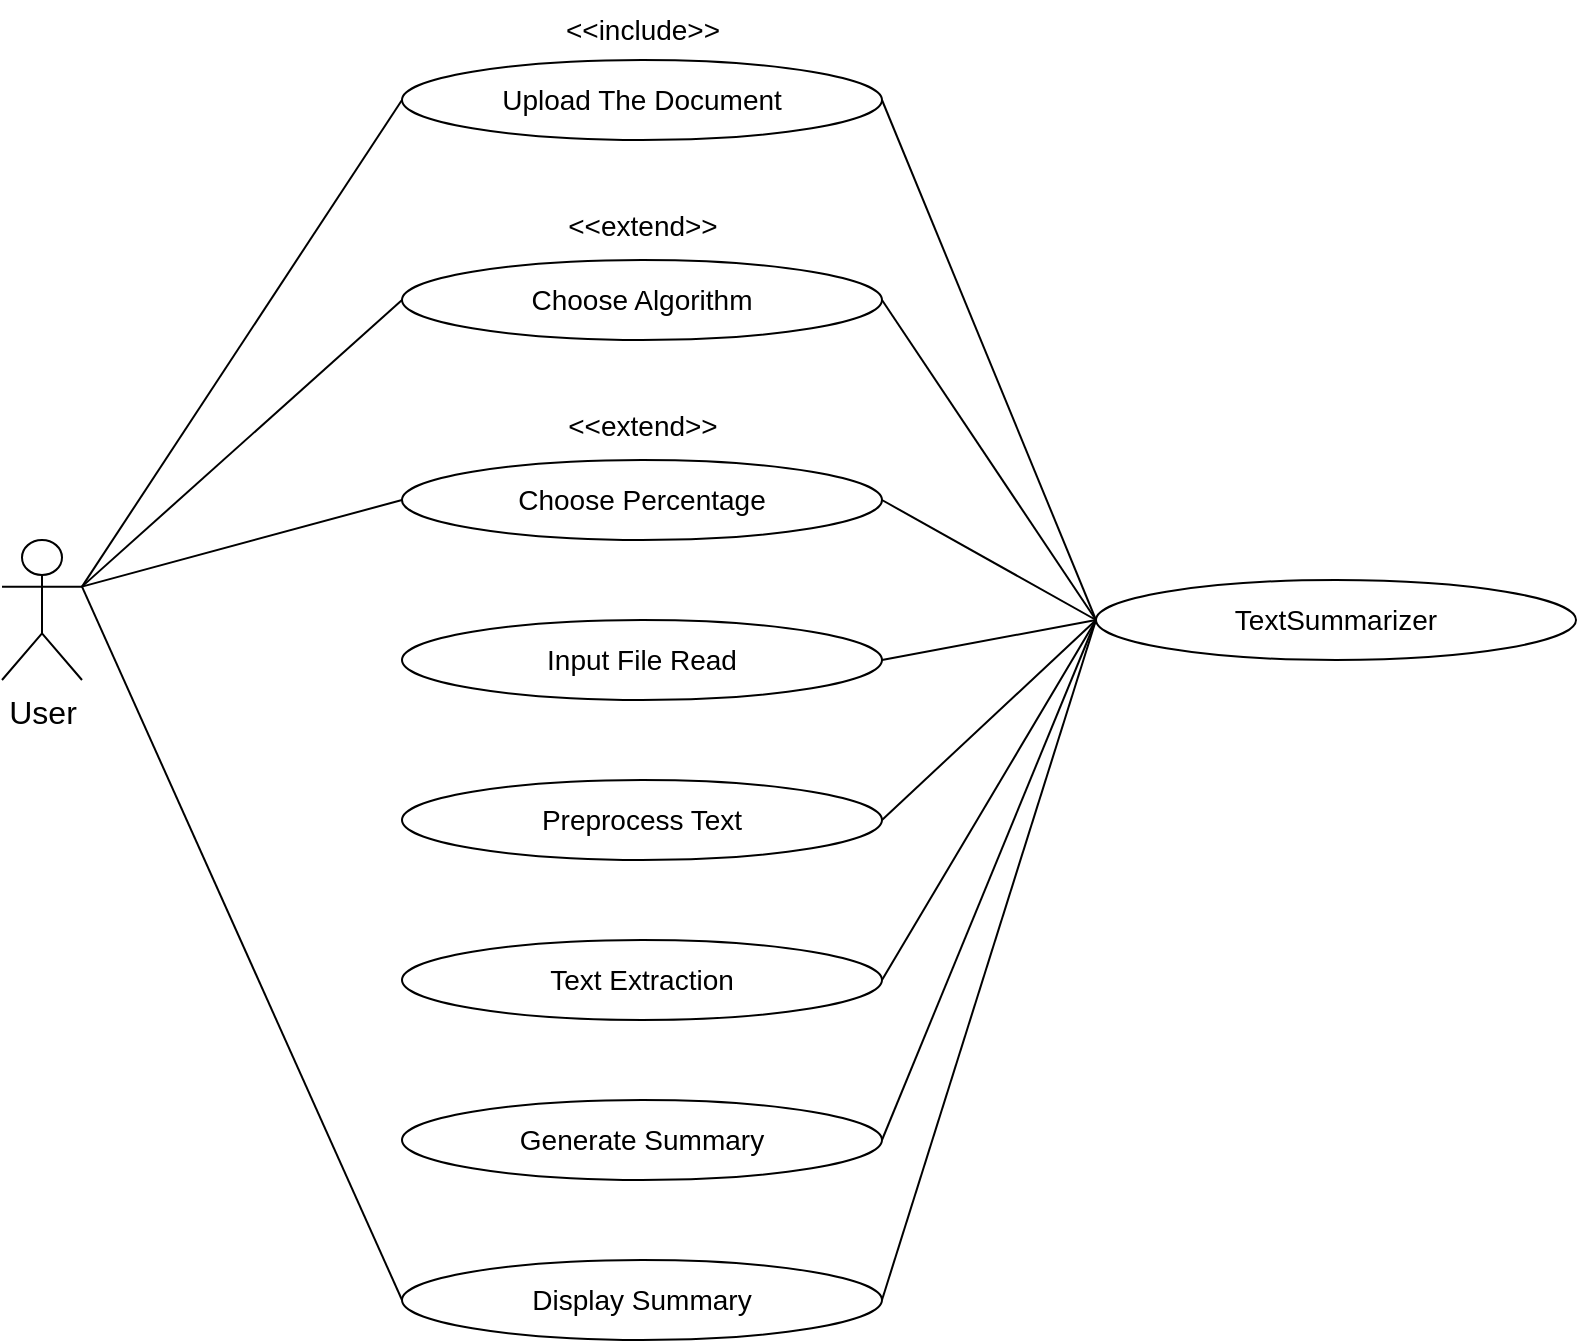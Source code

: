 <mxfile version="21.3.2" type="device">
  <diagram name="Page-1" id="gO_5IgRI37eOFAwYB6fH">
    <mxGraphModel dx="1050" dy="541" grid="1" gridSize="10" guides="1" tooltips="1" connect="1" arrows="1" fold="1" page="1" pageScale="1" pageWidth="827" pageHeight="1169" math="0" shadow="0">
      <root>
        <mxCell id="0" />
        <mxCell id="1" parent="0" />
        <mxCell id="VJWchOgYu9Sy48n20VQM-21" style="rounded=0;orthogonalLoop=1;jettySize=auto;html=1;exitX=1;exitY=0.333;exitDx=0;exitDy=0;exitPerimeter=0;entryX=0;entryY=0.5;entryDx=0;entryDy=0;endArrow=none;endFill=0;" edge="1" parent="1" source="VJWchOgYu9Sy48n20VQM-1" target="VJWchOgYu9Sy48n20VQM-9">
          <mxGeometry relative="1" as="geometry" />
        </mxCell>
        <mxCell id="VJWchOgYu9Sy48n20VQM-22" style="rounded=0;orthogonalLoop=1;jettySize=auto;html=1;exitX=1;exitY=0.333;exitDx=0;exitDy=0;exitPerimeter=0;entryX=0;entryY=0.5;entryDx=0;entryDy=0;endArrow=none;endFill=0;" edge="1" parent="1" source="VJWchOgYu9Sy48n20VQM-1" target="VJWchOgYu9Sy48n20VQM-10">
          <mxGeometry relative="1" as="geometry" />
        </mxCell>
        <mxCell id="VJWchOgYu9Sy48n20VQM-23" style="rounded=0;orthogonalLoop=1;jettySize=auto;html=1;exitX=1;exitY=0.333;exitDx=0;exitDy=0;exitPerimeter=0;entryX=0;entryY=0.5;entryDx=0;entryDy=0;endArrow=none;endFill=0;" edge="1" parent="1" source="VJWchOgYu9Sy48n20VQM-1" target="VJWchOgYu9Sy48n20VQM-11">
          <mxGeometry relative="1" as="geometry" />
        </mxCell>
        <mxCell id="VJWchOgYu9Sy48n20VQM-24" style="rounded=0;orthogonalLoop=1;jettySize=auto;html=1;exitX=1;exitY=0.333;exitDx=0;exitDy=0;exitPerimeter=0;entryX=0;entryY=0.5;entryDx=0;entryDy=0;endArrow=none;endFill=0;" edge="1" parent="1" source="VJWchOgYu9Sy48n20VQM-1" target="VJWchOgYu9Sy48n20VQM-16">
          <mxGeometry relative="1" as="geometry" />
        </mxCell>
        <mxCell id="VJWchOgYu9Sy48n20VQM-1" value="&lt;font size=&quot;3&quot;&gt;User&lt;/font&gt;" style="shape=umlActor;verticalLabelPosition=bottom;verticalAlign=top;html=1;outlineConnect=0;" vertex="1" parent="1">
          <mxGeometry x="40" y="440" width="40" height="70" as="geometry" />
        </mxCell>
        <mxCell id="VJWchOgYu9Sy48n20VQM-8" value="Generate Summary" style="ellipse;whiteSpace=wrap;html=1;fontSize=14;" vertex="1" parent="1">
          <mxGeometry x="240" y="720" width="240" height="40" as="geometry" />
        </mxCell>
        <mxCell id="VJWchOgYu9Sy48n20VQM-26" style="rounded=0;orthogonalLoop=1;jettySize=auto;html=1;exitX=1;exitY=0.5;exitDx=0;exitDy=0;entryX=0;entryY=0.5;entryDx=0;entryDy=0;endArrow=none;endFill=0;" edge="1" parent="1" source="VJWchOgYu9Sy48n20VQM-9" target="VJWchOgYu9Sy48n20VQM-15">
          <mxGeometry relative="1" as="geometry" />
        </mxCell>
        <mxCell id="VJWchOgYu9Sy48n20VQM-9" value="Upload The Document" style="ellipse;whiteSpace=wrap;html=1;fontSize=14;" vertex="1" parent="1">
          <mxGeometry x="240" y="200" width="240" height="40" as="geometry" />
        </mxCell>
        <mxCell id="VJWchOgYu9Sy48n20VQM-10" value="Choose Algorithm" style="ellipse;whiteSpace=wrap;html=1;fontSize=14;" vertex="1" parent="1">
          <mxGeometry x="240" y="300" width="240" height="40" as="geometry" />
        </mxCell>
        <mxCell id="VJWchOgYu9Sy48n20VQM-11" value="Choose Percentage" style="ellipse;whiteSpace=wrap;html=1;fontSize=14;" vertex="1" parent="1">
          <mxGeometry x="240" y="400" width="240" height="40" as="geometry" />
        </mxCell>
        <mxCell id="VJWchOgYu9Sy48n20VQM-12" value="Input File Read" style="ellipse;whiteSpace=wrap;html=1;fontSize=14;" vertex="1" parent="1">
          <mxGeometry x="240" y="480" width="240" height="40" as="geometry" />
        </mxCell>
        <mxCell id="VJWchOgYu9Sy48n20VQM-13" value="Preprocess Text" style="ellipse;whiteSpace=wrap;html=1;fontSize=14;" vertex="1" parent="1">
          <mxGeometry x="240" y="560" width="240" height="40" as="geometry" />
        </mxCell>
        <mxCell id="VJWchOgYu9Sy48n20VQM-14" value="Text Extraction" style="ellipse;whiteSpace=wrap;html=1;fontSize=14;" vertex="1" parent="1">
          <mxGeometry x="240" y="640" width="240" height="40" as="geometry" />
        </mxCell>
        <mxCell id="VJWchOgYu9Sy48n20VQM-29" style="rounded=0;orthogonalLoop=1;jettySize=auto;html=1;exitX=0;exitY=0.5;exitDx=0;exitDy=0;entryX=1;entryY=0.5;entryDx=0;entryDy=0;endArrow=none;endFill=0;" edge="1" parent="1" source="VJWchOgYu9Sy48n20VQM-15" target="VJWchOgYu9Sy48n20VQM-10">
          <mxGeometry relative="1" as="geometry" />
        </mxCell>
        <mxCell id="VJWchOgYu9Sy48n20VQM-30" style="rounded=0;orthogonalLoop=1;jettySize=auto;html=1;exitX=0;exitY=0.5;exitDx=0;exitDy=0;entryX=1;entryY=0.5;entryDx=0;entryDy=0;endArrow=none;endFill=0;" edge="1" parent="1" source="VJWchOgYu9Sy48n20VQM-15" target="VJWchOgYu9Sy48n20VQM-11">
          <mxGeometry relative="1" as="geometry" />
        </mxCell>
        <mxCell id="VJWchOgYu9Sy48n20VQM-31" style="rounded=0;orthogonalLoop=1;jettySize=auto;html=1;exitX=0;exitY=0.5;exitDx=0;exitDy=0;entryX=1;entryY=0.5;entryDx=0;entryDy=0;endArrow=none;endFill=0;" edge="1" parent="1" source="VJWchOgYu9Sy48n20VQM-15" target="VJWchOgYu9Sy48n20VQM-12">
          <mxGeometry relative="1" as="geometry" />
        </mxCell>
        <mxCell id="VJWchOgYu9Sy48n20VQM-32" style="rounded=0;orthogonalLoop=1;jettySize=auto;html=1;exitX=0;exitY=0.5;exitDx=0;exitDy=0;entryX=1;entryY=0.5;entryDx=0;entryDy=0;endArrow=none;endFill=0;" edge="1" parent="1" source="VJWchOgYu9Sy48n20VQM-15" target="VJWchOgYu9Sy48n20VQM-13">
          <mxGeometry relative="1" as="geometry" />
        </mxCell>
        <mxCell id="VJWchOgYu9Sy48n20VQM-33" style="rounded=0;orthogonalLoop=1;jettySize=auto;html=1;exitX=0;exitY=0.5;exitDx=0;exitDy=0;entryX=1;entryY=0.5;entryDx=0;entryDy=0;endArrow=none;endFill=0;" edge="1" parent="1" source="VJWchOgYu9Sy48n20VQM-15" target="VJWchOgYu9Sy48n20VQM-14">
          <mxGeometry relative="1" as="geometry" />
        </mxCell>
        <mxCell id="VJWchOgYu9Sy48n20VQM-34" style="rounded=0;orthogonalLoop=1;jettySize=auto;html=1;exitX=0;exitY=0.5;exitDx=0;exitDy=0;entryX=1;entryY=0.5;entryDx=0;entryDy=0;endArrow=none;endFill=0;" edge="1" parent="1" source="VJWchOgYu9Sy48n20VQM-15" target="VJWchOgYu9Sy48n20VQM-8">
          <mxGeometry relative="1" as="geometry" />
        </mxCell>
        <mxCell id="VJWchOgYu9Sy48n20VQM-35" style="rounded=0;orthogonalLoop=1;jettySize=auto;html=1;exitX=0;exitY=0.5;exitDx=0;exitDy=0;entryX=1;entryY=0.5;entryDx=0;entryDy=0;endArrow=none;endFill=0;" edge="1" parent="1" source="VJWchOgYu9Sy48n20VQM-15" target="VJWchOgYu9Sy48n20VQM-16">
          <mxGeometry relative="1" as="geometry" />
        </mxCell>
        <mxCell id="VJWchOgYu9Sy48n20VQM-15" value="&lt;font style=&quot;font-size: 14px;&quot;&gt;TextSummarizer&lt;/font&gt;" style="ellipse;whiteSpace=wrap;html=1;" vertex="1" parent="1">
          <mxGeometry x="587" y="460" width="240" height="40" as="geometry" />
        </mxCell>
        <mxCell id="VJWchOgYu9Sy48n20VQM-16" value="Display Summary" style="ellipse;whiteSpace=wrap;html=1;fontSize=14;" vertex="1" parent="1">
          <mxGeometry x="240" y="800" width="240" height="40" as="geometry" />
        </mxCell>
        <mxCell id="VJWchOgYu9Sy48n20VQM-17" value="&amp;lt;&amp;lt;include&amp;gt;&amp;gt;" style="text;html=1;align=center;verticalAlign=middle;resizable=0;points=[];autosize=1;strokeColor=none;fillColor=none;fontSize=14;" vertex="1" parent="1">
          <mxGeometry x="310" y="170" width="100" height="30" as="geometry" />
        </mxCell>
        <mxCell id="VJWchOgYu9Sy48n20VQM-18" value="&amp;lt;&amp;lt;extend&amp;gt;&amp;gt;" style="text;html=1;align=center;verticalAlign=middle;resizable=0;points=[];autosize=1;strokeColor=none;fillColor=none;fontSize=14;" vertex="1" parent="1">
          <mxGeometry x="310" y="268" width="100" height="30" as="geometry" />
        </mxCell>
        <mxCell id="VJWchOgYu9Sy48n20VQM-19" value="&amp;lt;&amp;lt;extend&amp;gt;&amp;gt;" style="text;html=1;align=center;verticalAlign=middle;resizable=0;points=[];autosize=1;strokeColor=none;fillColor=none;fontSize=14;" vertex="1" parent="1">
          <mxGeometry x="310" y="368" width="100" height="30" as="geometry" />
        </mxCell>
      </root>
    </mxGraphModel>
  </diagram>
</mxfile>
